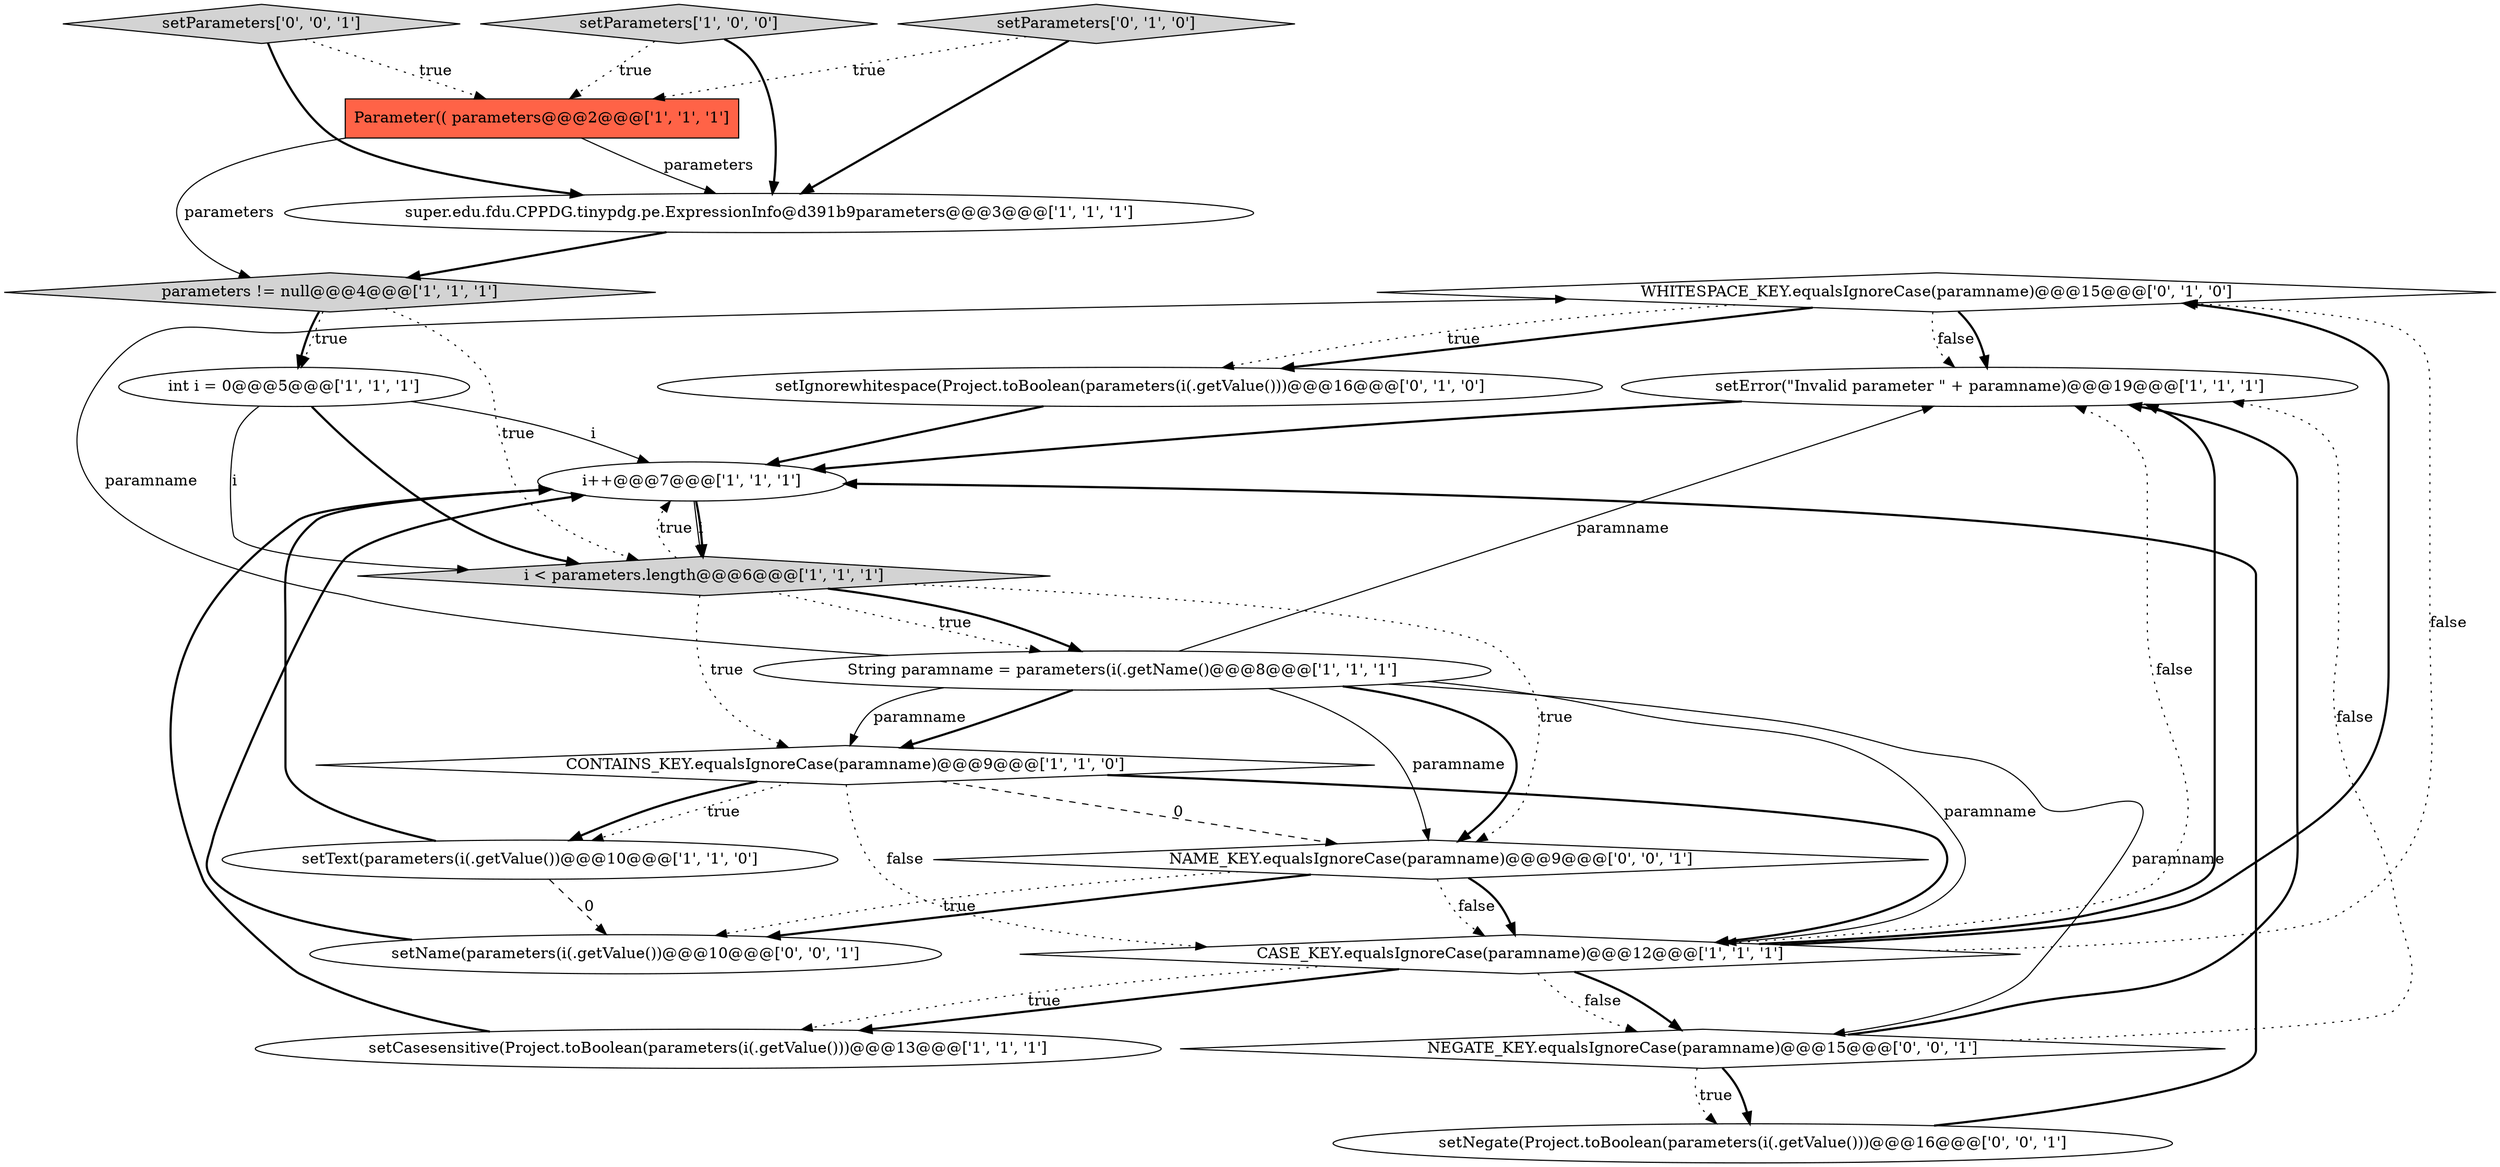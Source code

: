 digraph {
15 [style = filled, label = "WHITESPACE_KEY.equalsIgnoreCase(paramname)@@@15@@@['0', '1', '0']", fillcolor = white, shape = diamond image = "AAA1AAABBB2BBB"];
19 [style = filled, label = "setParameters['0', '0', '1']", fillcolor = lightgray, shape = diamond image = "AAA0AAABBB3BBB"];
7 [style = filled, label = "CONTAINS_KEY.equalsIgnoreCase(paramname)@@@9@@@['1', '1', '0']", fillcolor = white, shape = diamond image = "AAA0AAABBB1BBB"];
16 [style = filled, label = "NEGATE_KEY.equalsIgnoreCase(paramname)@@@15@@@['0', '0', '1']", fillcolor = white, shape = diamond image = "AAA0AAABBB3BBB"];
2 [style = filled, label = "setParameters['1', '0', '0']", fillcolor = lightgray, shape = diamond image = "AAA0AAABBB1BBB"];
9 [style = filled, label = "parameters != null@@@4@@@['1', '1', '1']", fillcolor = lightgray, shape = diamond image = "AAA0AAABBB1BBB"];
6 [style = filled, label = "i++@@@7@@@['1', '1', '1']", fillcolor = white, shape = ellipse image = "AAA0AAABBB1BBB"];
12 [style = filled, label = "i < parameters.length@@@6@@@['1', '1', '1']", fillcolor = lightgray, shape = diamond image = "AAA0AAABBB1BBB"];
18 [style = filled, label = "setNegate(Project.toBoolean(parameters(i(.getValue()))@@@16@@@['0', '0', '1']", fillcolor = white, shape = ellipse image = "AAA0AAABBB3BBB"];
0 [style = filled, label = "setCasesensitive(Project.toBoolean(parameters(i(.getValue()))@@@13@@@['1', '1', '1']", fillcolor = white, shape = ellipse image = "AAA0AAABBB1BBB"];
1 [style = filled, label = "int i = 0@@@5@@@['1', '1', '1']", fillcolor = white, shape = ellipse image = "AAA0AAABBB1BBB"];
13 [style = filled, label = "setParameters['0', '1', '0']", fillcolor = lightgray, shape = diamond image = "AAA0AAABBB2BBB"];
10 [style = filled, label = "setError(\"Invalid parameter \" + paramname)@@@19@@@['1', '1', '1']", fillcolor = white, shape = ellipse image = "AAA0AAABBB1BBB"];
5 [style = filled, label = "super.edu.fdu.CPPDG.tinypdg.pe.ExpressionInfo@d391b9parameters@@@3@@@['1', '1', '1']", fillcolor = white, shape = ellipse image = "AAA0AAABBB1BBB"];
17 [style = filled, label = "NAME_KEY.equalsIgnoreCase(paramname)@@@9@@@['0', '0', '1']", fillcolor = white, shape = diamond image = "AAA0AAABBB3BBB"];
3 [style = filled, label = "Parameter(( parameters@@@2@@@['1', '1', '1']", fillcolor = tomato, shape = box image = "AAA0AAABBB1BBB"];
4 [style = filled, label = "setText(parameters(i(.getValue())@@@10@@@['1', '1', '0']", fillcolor = white, shape = ellipse image = "AAA0AAABBB1BBB"];
14 [style = filled, label = "setIgnorewhitespace(Project.toBoolean(parameters(i(.getValue()))@@@16@@@['0', '1', '0']", fillcolor = white, shape = ellipse image = "AAA1AAABBB2BBB"];
20 [style = filled, label = "setName(parameters(i(.getValue())@@@10@@@['0', '0', '1']", fillcolor = white, shape = ellipse image = "AAA0AAABBB3BBB"];
8 [style = filled, label = "CASE_KEY.equalsIgnoreCase(paramname)@@@12@@@['1', '1', '1']", fillcolor = white, shape = diamond image = "AAA0AAABBB1BBB"];
11 [style = filled, label = "String paramname = parameters(i(.getName()@@@8@@@['1', '1', '1']", fillcolor = white, shape = ellipse image = "AAA0AAABBB1BBB"];
0->6 [style = bold, label=""];
8->16 [style = bold, label=""];
12->7 [style = dotted, label="true"];
17->8 [style = dotted, label="false"];
4->6 [style = bold, label=""];
7->4 [style = dotted, label="true"];
2->3 [style = dotted, label="true"];
7->8 [style = bold, label=""];
8->15 [style = dotted, label="false"];
10->6 [style = bold, label=""];
20->6 [style = bold, label=""];
19->5 [style = bold, label=""];
11->16 [style = solid, label="paramname"];
8->0 [style = bold, label=""];
16->10 [style = dotted, label="false"];
1->12 [style = solid, label="i"];
2->5 [style = bold, label=""];
1->12 [style = bold, label=""];
16->18 [style = bold, label=""];
12->11 [style = dotted, label="true"];
8->10 [style = dotted, label="false"];
16->18 [style = dotted, label="true"];
6->12 [style = solid, label="i"];
9->1 [style = dotted, label="true"];
5->9 [style = bold, label=""];
11->17 [style = bold, label=""];
17->20 [style = bold, label=""];
11->8 [style = solid, label="paramname"];
16->10 [style = bold, label=""];
11->10 [style = solid, label="paramname"];
11->7 [style = bold, label=""];
15->10 [style = dotted, label="false"];
12->17 [style = dotted, label="true"];
7->17 [style = dashed, label="0"];
11->7 [style = solid, label="paramname"];
15->14 [style = bold, label=""];
7->4 [style = bold, label=""];
3->5 [style = solid, label="parameters"];
18->6 [style = bold, label=""];
17->20 [style = dotted, label="true"];
11->15 [style = solid, label="paramname"];
6->12 [style = bold, label=""];
14->6 [style = bold, label=""];
13->3 [style = dotted, label="true"];
17->8 [style = bold, label=""];
8->16 [style = dotted, label="false"];
7->8 [style = dotted, label="false"];
12->11 [style = bold, label=""];
11->17 [style = solid, label="paramname"];
4->20 [style = dashed, label="0"];
9->12 [style = dotted, label="true"];
12->6 [style = dotted, label="true"];
15->14 [style = dotted, label="true"];
3->9 [style = solid, label="parameters"];
1->6 [style = solid, label="i"];
9->1 [style = bold, label=""];
15->10 [style = bold, label=""];
19->3 [style = dotted, label="true"];
8->10 [style = bold, label=""];
13->5 [style = bold, label=""];
8->15 [style = bold, label=""];
8->0 [style = dotted, label="true"];
}

